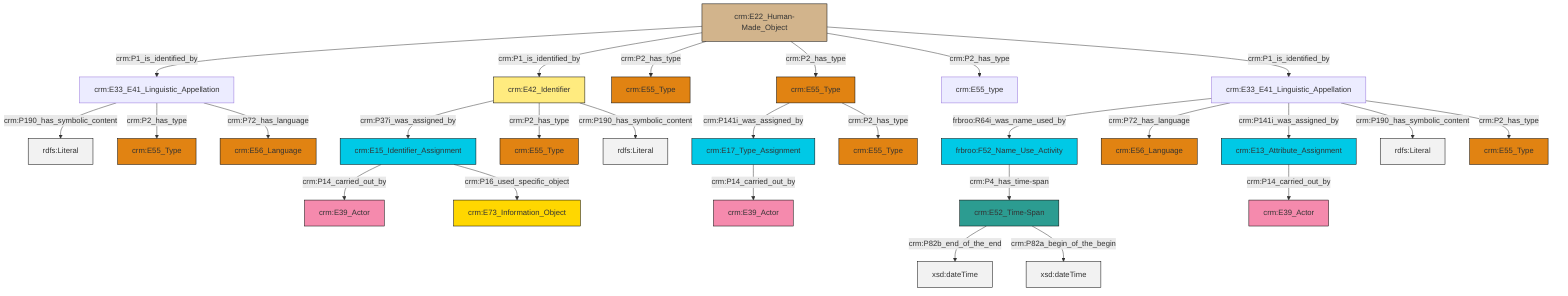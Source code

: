graph TD
classDef Literal fill:#f2f2f2,stroke:#000000;
classDef CRM_Entity fill:#FFFFFF,stroke:#000000;
classDef Temporal_Entity fill:#00C9E6, stroke:#000000;
classDef Type fill:#E18312, stroke:#000000;
classDef Time-Span fill:#2C9C91, stroke:#000000;
classDef Appellation fill:#FFEB7F, stroke:#000000;
classDef Place fill:#008836, stroke:#000000;
classDef Persistent_Item fill:#B266B2, stroke:#000000;
classDef Conceptual_Object fill:#FFD700, stroke:#000000;
classDef Physical_Thing fill:#D2B48C, stroke:#000000;
classDef Actor fill:#f58aad, stroke:#000000;
classDef PC_Classes fill:#4ce600, stroke:#000000;
classDef Multi fill:#cccccc,stroke:#000000;

0["crm:E52_Time-Span"]:::Time-Span -->|crm:P82b_end_of_the_end| 1[xsd:dateTime]:::Literal
2["crm:E22_Human-Made_Object"]:::Physical_Thing -->|crm:P1_is_identified_by| 3["crm:E33_E41_Linguistic_Appellation"]:::Default
6["crm:E33_E41_Linguistic_Appellation"]:::Default -->|frbroo:R64i_was_name_used_by| 7["frbroo:F52_Name_Use_Activity"]:::Temporal_Entity
7["frbroo:F52_Name_Use_Activity"]:::Temporal_Entity -->|crm:P4_has_time-span| 0["crm:E52_Time-Span"]:::Time-Span
11["crm:E15_Identifier_Assignment"]:::Temporal_Entity -->|crm:P14_carried_out_by| 12["crm:E39_Actor"]:::Actor
2["crm:E22_Human-Made_Object"]:::Physical_Thing -->|crm:P1_is_identified_by| 15["crm:E42_Identifier"]:::Appellation
2["crm:E22_Human-Made_Object"]:::Physical_Thing -->|crm:P2_has_type| 18["crm:E55_Type"]:::Type
6["crm:E33_E41_Linguistic_Appellation"]:::Default -->|crm:P72_has_language| 25["crm:E56_Language"]:::Type
15["crm:E42_Identifier"]:::Appellation -->|crm:P37i_was_assigned_by| 11["crm:E15_Identifier_Assignment"]:::Temporal_Entity
2["crm:E22_Human-Made_Object"]:::Physical_Thing -->|crm:P2_has_type| 19["crm:E55_Type"]:::Type
6["crm:E33_E41_Linguistic_Appellation"]:::Default -->|crm:P141i_was_assigned_by| 21["crm:E13_Attribute_Assignment"]:::Temporal_Entity
21["crm:E13_Attribute_Assignment"]:::Temporal_Entity -->|crm:P14_carried_out_by| 29["crm:E39_Actor"]:::Actor
19["crm:E55_Type"]:::Type -->|crm:P141i_was_assigned_by| 32["crm:E17_Type_Assignment"]:::Temporal_Entity
15["crm:E42_Identifier"]:::Appellation -->|crm:P2_has_type| 16["crm:E55_Type"]:::Type
15["crm:E42_Identifier"]:::Appellation -->|crm:P190_has_symbolic_content| 35[rdfs:Literal]:::Literal
19["crm:E55_Type"]:::Type -->|crm:P2_has_type| 23["crm:E55_Type"]:::Type
3["crm:E33_E41_Linguistic_Appellation"]:::Default -->|crm:P190_has_symbolic_content| 39[rdfs:Literal]:::Literal
3["crm:E33_E41_Linguistic_Appellation"]:::Default -->|crm:P2_has_type| 36["crm:E55_Type"]:::Type
6["crm:E33_E41_Linguistic_Appellation"]:::Default -->|crm:P190_has_symbolic_content| 42[rdfs:Literal]:::Literal
3["crm:E33_E41_Linguistic_Appellation"]:::Default -->|crm:P72_has_language| 26["crm:E56_Language"]:::Type
6["crm:E33_E41_Linguistic_Appellation"]:::Default -->|crm:P2_has_type| 33["crm:E55_Type"]:::Type
32["crm:E17_Type_Assignment"]:::Temporal_Entity -->|crm:P14_carried_out_by| 9["crm:E39_Actor"]:::Actor
11["crm:E15_Identifier_Assignment"]:::Temporal_Entity -->|crm:P16_used_specific_object| 13["crm:E73_Information_Object"]:::Conceptual_Object
0["crm:E52_Time-Span"]:::Time-Span -->|crm:P82a_begin_of_the_begin| 49[xsd:dateTime]:::Literal
2["crm:E22_Human-Made_Object"]:::Physical_Thing -->|crm:P2_has_type| 4["crm:E55_type"]:::Default
2["crm:E22_Human-Made_Object"]:::Physical_Thing -->|crm:P1_is_identified_by| 6["crm:E33_E41_Linguistic_Appellation"]:::Default